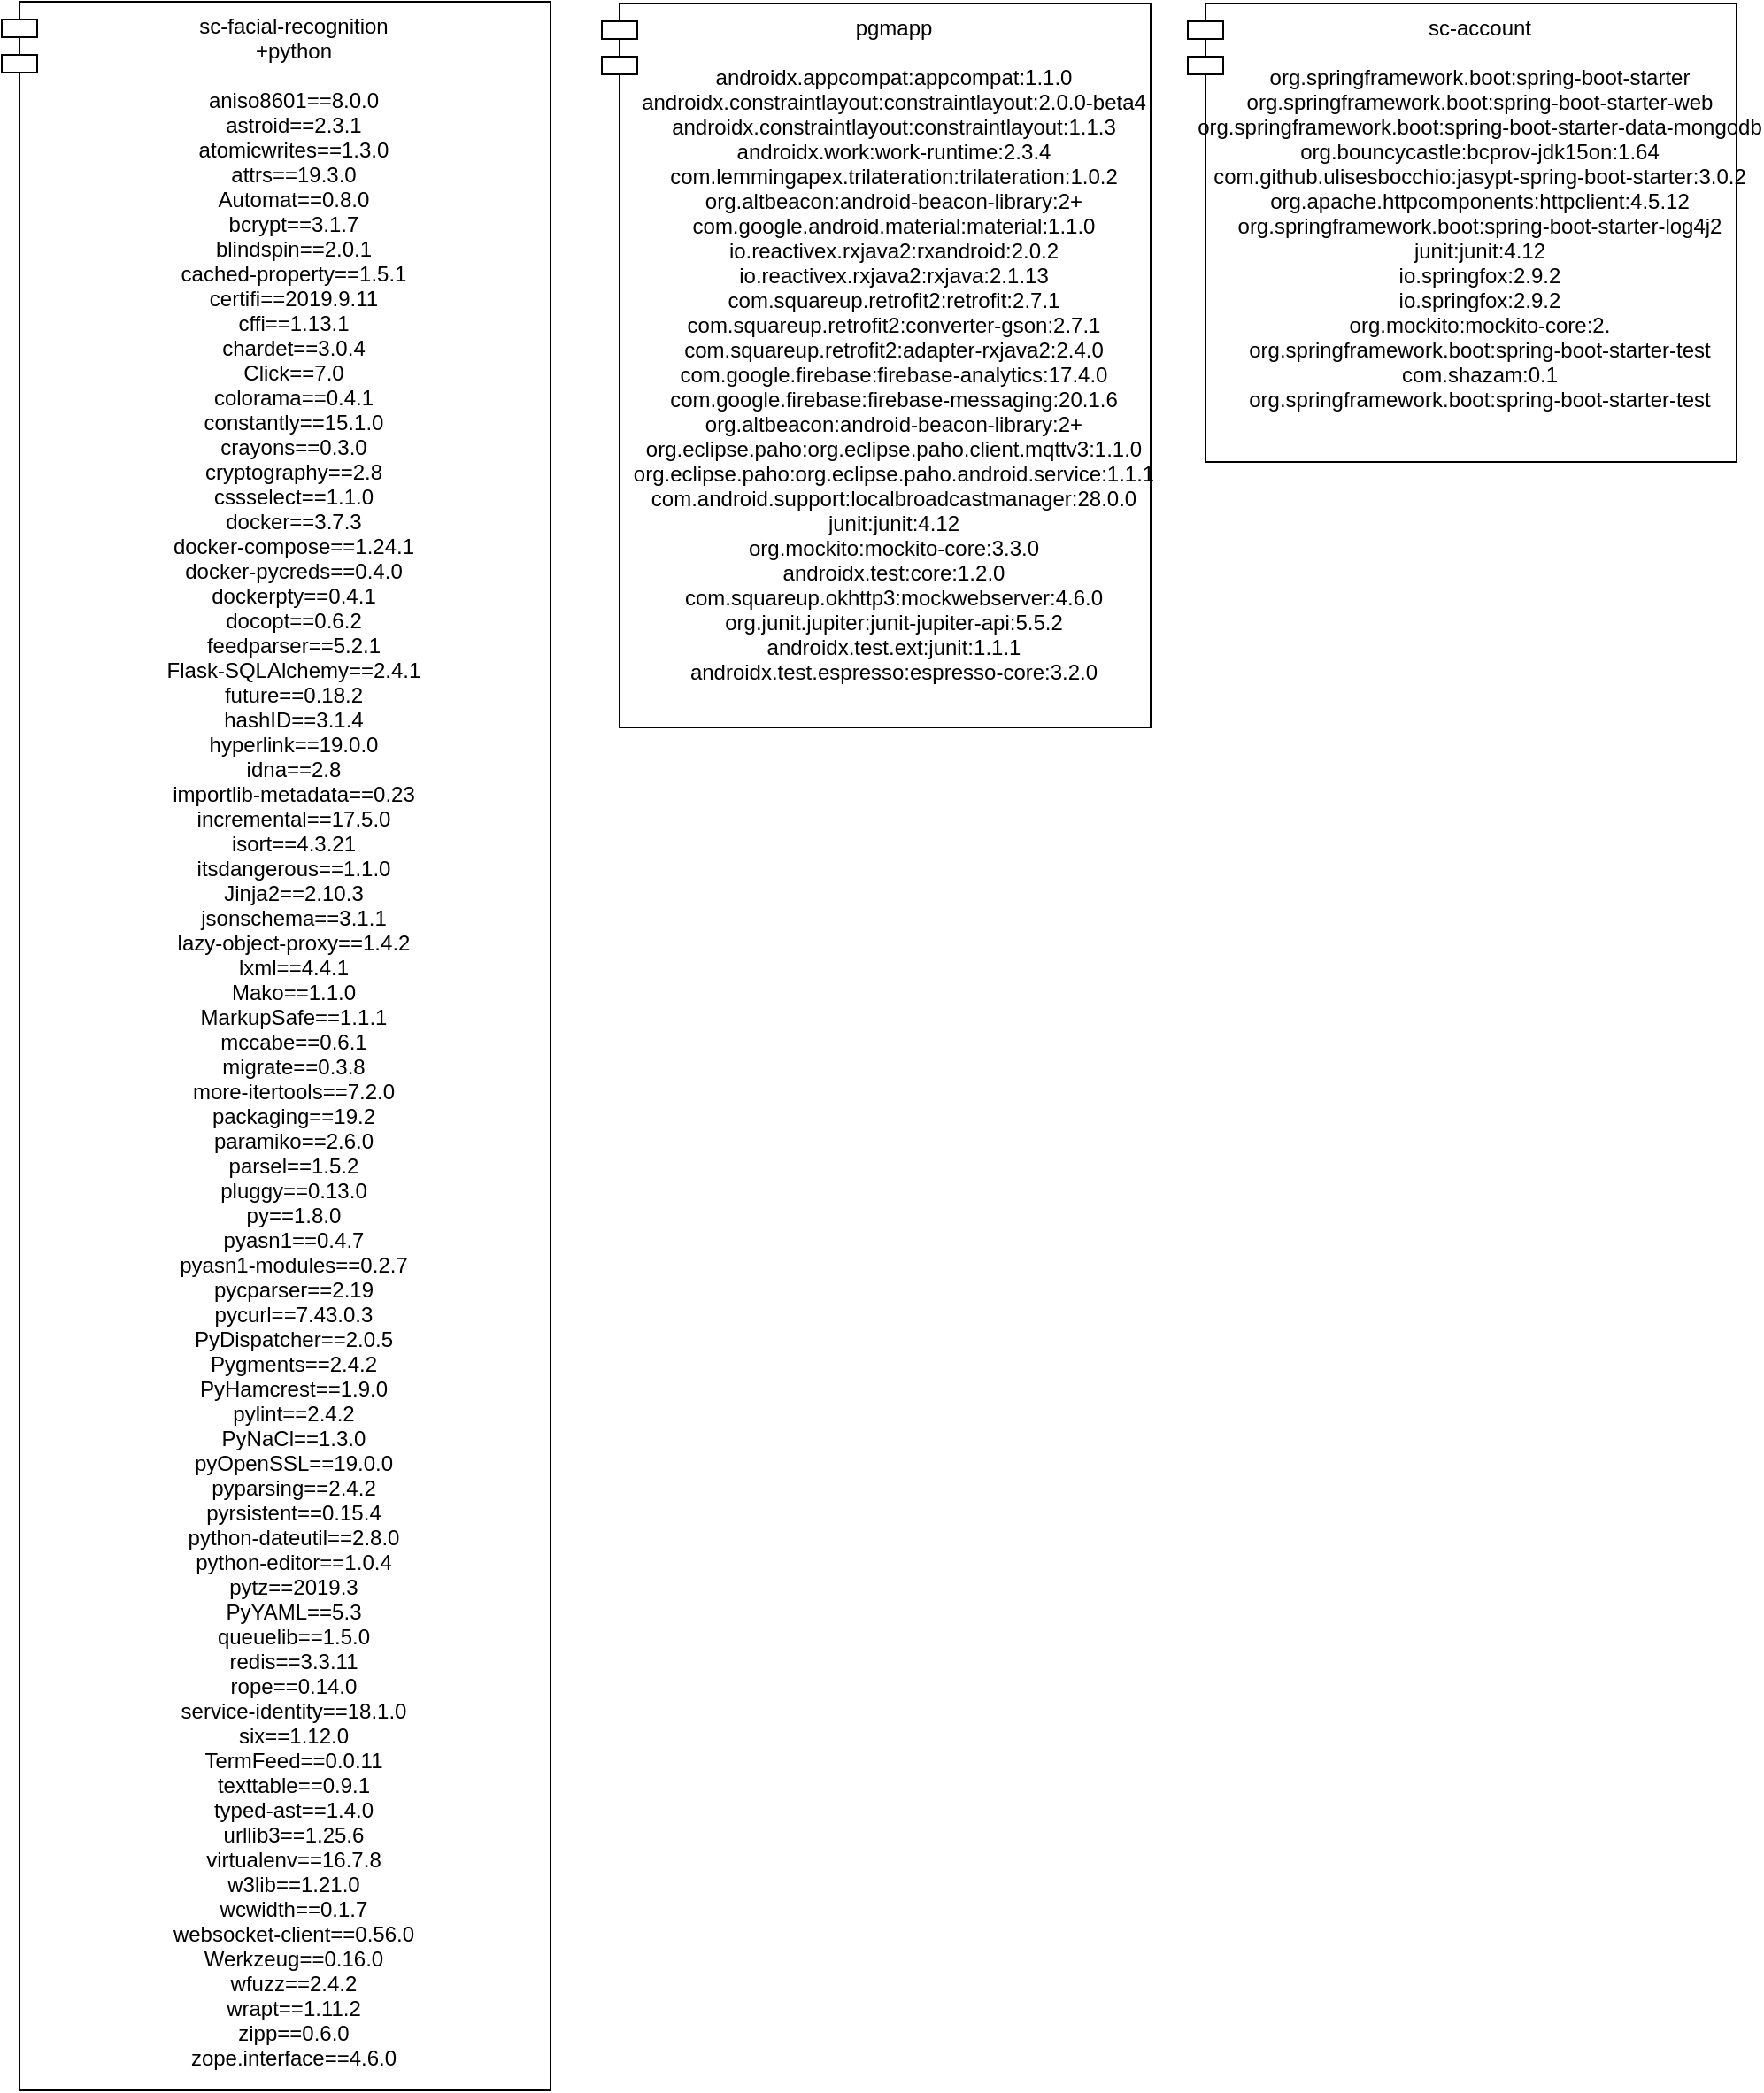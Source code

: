 <mxfile version="13.0.9" type="google"><diagram id="u_-re9sTseegjxHVTiWd" name="Page-1"><mxGraphModel dx="211" dy="580" grid="1" gridSize="10" guides="1" tooltips="1" connect="1" arrows="1" fold="1" page="1" pageScale="1" pageWidth="827" pageHeight="1169" math="0" shadow="0"><root><mxCell id="0"/><mxCell id="1" parent="0"/><mxCell id="miMdCdfmXyjTGeSDb00S-1" value="sc-facial-recognition&#10;+python&#10;&#10;aniso8601==8.0.0&#10;astroid==2.3.1&#10;atomicwrites==1.3.0&#10;attrs==19.3.0&#10;Automat==0.8.0&#10;bcrypt==3.1.7&#10;blindspin==2.0.1&#10;cached-property==1.5.1&#10;certifi==2019.9.11&#10;cffi==1.13.1&#10;chardet==3.0.4&#10;Click==7.0&#10;colorama==0.4.1&#10;constantly==15.1.0&#10;crayons==0.3.0&#10;cryptography==2.8&#10;cssselect==1.1.0&#10;docker==3.7.3&#10;docker-compose==1.24.1&#10;docker-pycreds==0.4.0&#10;dockerpty==0.4.1&#10;docopt==0.6.2&#10;feedparser==5.2.1&#10;Flask-SQLAlchemy==2.4.1&#10;future==0.18.2&#10;hashID==3.1.4&#10;hyperlink==19.0.0&#10;idna==2.8&#10;importlib-metadata==0.23&#10;incremental==17.5.0&#10;isort==4.3.21&#10;itsdangerous==1.1.0&#10;Jinja2==2.10.3&#10;jsonschema==3.1.1&#10;lazy-object-proxy==1.4.2&#10;lxml==4.4.1&#10;Mako==1.1.0&#10;MarkupSafe==1.1.1&#10;mccabe==0.6.1&#10;migrate==0.3.8&#10;more-itertools==7.2.0&#10;packaging==19.2&#10;paramiko==2.6.0&#10;parsel==1.5.2&#10;pluggy==0.13.0&#10;py==1.8.0&#10;pyasn1==0.4.7&#10;pyasn1-modules==0.2.7&#10;pycparser==2.19&#10;pycurl==7.43.0.3&#10;PyDispatcher==2.0.5&#10;Pygments==2.4.2&#10;PyHamcrest==1.9.0&#10;pylint==2.4.2&#10;PyNaCl==1.3.0&#10;pyOpenSSL==19.0.0&#10;pyparsing==2.4.2&#10;pyrsistent==0.15.4&#10;python-dateutil==2.8.0&#10;python-editor==1.0.4&#10;pytz==2019.3&#10;PyYAML==5.3&#10;queuelib==1.5.0&#10;redis==3.3.11&#10;rope==0.14.0&#10;service-identity==18.1.0&#10;six==1.12.0&#10;TermFeed==0.0.11&#10;texttable==0.9.1&#10;typed-ast==1.4.0&#10;urllib3==1.25.6&#10;virtualenv==16.7.8&#10;w3lib==1.21.0&#10;wcwidth==0.1.7&#10;websocket-client==0.56.0&#10;Werkzeug==0.16.0&#10;wfuzz==2.4.2&#10;wrapt==1.11.2&#10;zipp==0.6.0&#10;zope.interface==4.6.0&#10;" style="shape=module;align=left;spacingLeft=20;align=center;verticalAlign=top;" parent="1" vertex="1"><mxGeometry x="970" y="40" width="310" height="1180" as="geometry"/></mxCell><mxCell id="EKhBScz_SBFLjPfVS1yo-1" value="pgmapp&#10;&#10;androidx.appcompat:appcompat:1.1.0&#10;androidx.constraintlayout:constraintlayout:2.0.0-beta4&#10;androidx.constraintlayout:constraintlayout:1.1.3&#10;androidx.work:work-runtime:2.3.4&#10;com.lemmingapex.trilateration:trilateration:1.0.2&#10;org.altbeacon:android-beacon-library:2+&#10;com.google.android.material:material:1.1.0&#10;io.reactivex.rxjava2:rxandroid:2.0.2&#10;io.reactivex.rxjava2:rxjava:2.1.13&#10;com.squareup.retrofit2:retrofit:2.7.1&#10;com.squareup.retrofit2:converter-gson:2.7.1&#10;com.squareup.retrofit2:adapter-rxjava2:2.4.0&#10;com.google.firebase:firebase-analytics:17.4.0&#10;com.google.firebase:firebase-messaging:20.1.6&#10;org.altbeacon:android-beacon-library:2+&#10;org.eclipse.paho:org.eclipse.paho.client.mqttv3:1.1.0&#10;org.eclipse.paho:org.eclipse.paho.android.service:1.1.1&#10;com.android.support:localbroadcastmanager:28.0.0&#10;junit:junit:4.12&#10;org.mockito:mockito-core:3.3.0&#10;androidx.test:core:1.2.0&#10;com.squareup.okhttp3:mockwebserver:4.6.0&#10;org.junit.jupiter:junit-jupiter-api:5.5.2&#10;androidx.test.ext:junit:1.1.1&#10;androidx.test.espresso:espresso-core:3.2.0&#10;" style="shape=module;align=left;spacingLeft=20;align=center;verticalAlign=top;" vertex="1" parent="1"><mxGeometry x="1309" y="41" width="310" height="409" as="geometry"/></mxCell><mxCell id="EKhBScz_SBFLjPfVS1yo-3" value="sc-account&#10;&#10;org.springframework.boot:spring-boot-starter&#10;org.springframework.boot:spring-boot-starter-web&#10;org.springframework.boot:spring-boot-starter-data-mongodb&#10;org.bouncycastle:bcprov-jdk15on:1.64&#10;com.github.ulisesbocchio:jasypt-spring-boot-starter:3.0.2&#10;org.apache.httpcomponents:httpclient:4.5.12&#10;org.springframework.boot:spring-boot-starter-log4j2&#10;junit:junit:4.12&#10;io.springfox:2.9.2&#10;io.springfox:2.9.2&#10;org.mockito:mockito-core:2.&#10;org.springframework.boot:spring-boot-starter-test&#10;com.shazam:0.1&#10;org.springframework.boot:spring-boot-starter-test&#10;" style="shape=module;align=left;spacingLeft=20;align=center;verticalAlign=top;" vertex="1" parent="1"><mxGeometry x="1640" y="41" width="310" height="259" as="geometry"/></mxCell></root></mxGraphModel></diagram></mxfile>